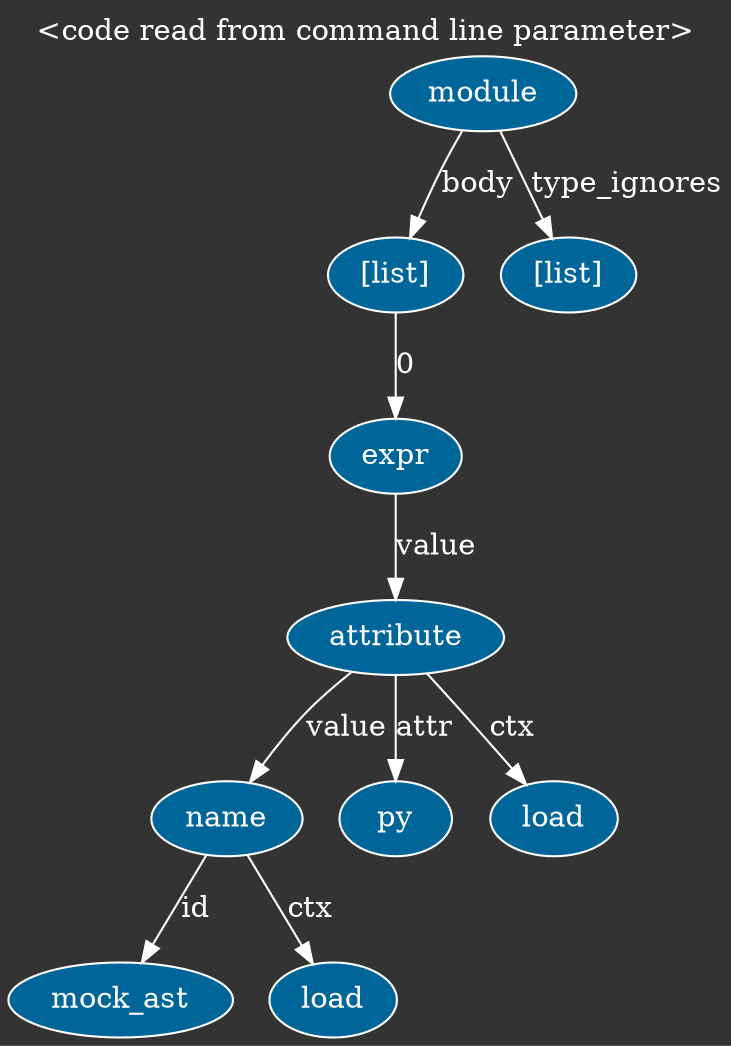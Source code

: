 digraph {
	graph [bgcolor="#333333" fontcolor=white label="\<code read from command line parameter\>" labelloc=t margin=0]
	node [color=white fillcolor="#006699" fontcolor=white style=filled]
	edge [color=white fontcolor=white]
	139652533733248 [label=module]
	139652533613504 [label="[list]"]
	139652533733312 [label=expr]
	139652533732672 [label=attribute]
	139652533733760 [label=name]
	"91f46432-99ad-4812-b7da-e3d8783777c8" [label=mock_ast]
	139652533733760 -> "91f46432-99ad-4812-b7da-e3d8783777c8" [label=id]
	139652533733376 [label=load]
	139652533733760 -> 139652533733376 [label=ctx]
	139652533732672 -> 139652533733760 [label=value]
	"f5947509-c6a0-4e73-8d5d-3ad87b6112d1" [label=py]
	139652533732672 -> "f5947509-c6a0-4e73-8d5d-3ad87b6112d1" [label=attr]
	139652533732480 [label=load]
	139652533732672 -> 139652533732480 [label=ctx]
	139652533733312 -> 139652533732672 [label=value]
	139652533613504 -> 139652533733312 [label=0]
	139652533733248 -> 139652533613504 [label=body]
	139652533465856 [label="[list]"]
	139652533733248 -> 139652533465856 [label=type_ignores]
}
